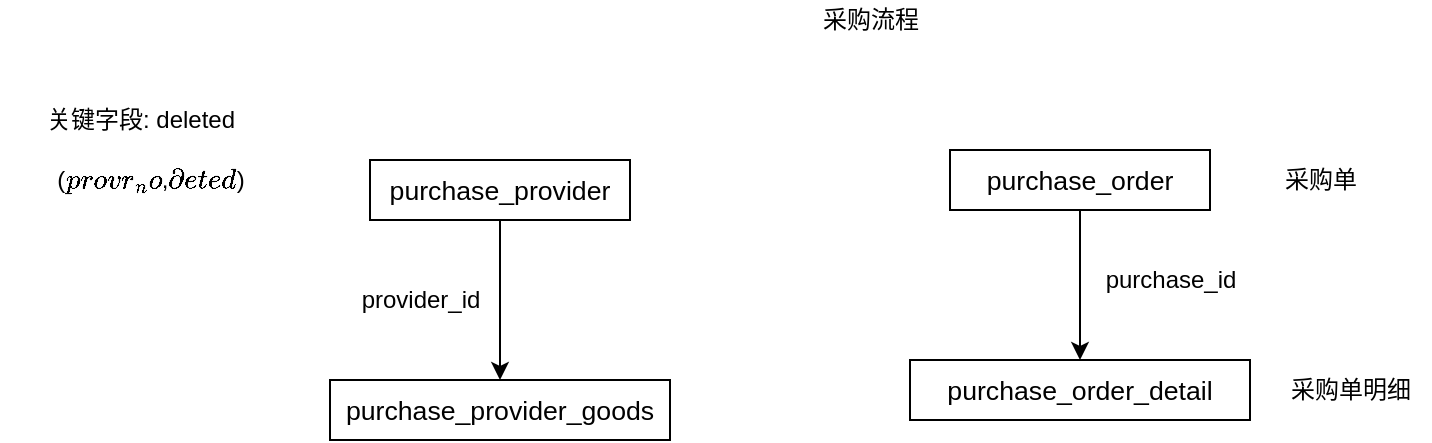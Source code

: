 <mxfile version="14.4.3" type="device"><diagram id="rV-Lcu6DsxfcqVpjpTsu" name="第 1 页"><mxGraphModel dx="2249" dy="822" grid="1" gridSize="10" guides="1" tooltips="1" connect="1" arrows="1" fold="1" page="1" pageScale="1" pageWidth="827" pageHeight="1169" math="0" shadow="0"><root><mxCell id="0"/><mxCell id="1" parent="0"/><mxCell id="7wbEzYYzgUQ37LkyFlKz-2" value="采购流程" style="text;html=1;align=center;verticalAlign=middle;resizable=0;points=[];autosize=1;" parent="1" vertex="1"><mxGeometry x="370" y="30" width="60" height="20" as="geometry"/></mxCell><mxCell id="7wbEzYYzgUQ37LkyFlKz-5" style="edgeStyle=orthogonalEdgeStyle;rounded=0;orthogonalLoop=1;jettySize=auto;html=1;exitX=0.5;exitY=1;exitDx=0;exitDy=0;entryX=0.5;entryY=0;entryDx=0;entryDy=0;" parent="1" source="7wbEzYYzgUQ37LkyFlKz-3" target="7wbEzYYzgUQ37LkyFlKz-4" edge="1"><mxGeometry relative="1" as="geometry"/></mxCell><mxCell id="7wbEzYYzgUQ37LkyFlKz-3" value="&lt;span style=&quot;font-family: &amp;#34;arial&amp;#34; ; font-size: 13.333px ; text-align: left ; background-color: rgb(255 , 255 , 255)&quot;&gt;purchase_provider   &lt;/span&gt;" style="whiteSpace=wrap;html=1;" parent="1" vertex="1"><mxGeometry x="150" y="110" width="130" height="30" as="geometry"/></mxCell><mxCell id="7wbEzYYzgUQ37LkyFlKz-4" value="&lt;span style=&quot;font-family: &amp;#34;arial&amp;#34; ; font-size: 13.333px ; text-align: left ; background-color: rgb(255 , 255 , 255)&quot;&gt;purchase_provider_goods&lt;/span&gt;" style="whiteSpace=wrap;html=1;" parent="1" vertex="1"><mxGeometry x="130" y="220" width="170" height="30" as="geometry"/></mxCell><mxCell id="7wbEzYYzgUQ37LkyFlKz-6" value="provider_id" style="text;html=1;align=center;verticalAlign=middle;resizable=0;points=[];autosize=1;" parent="1" vertex="1"><mxGeometry x="140" y="170" width="70" height="20" as="geometry"/></mxCell><mxCell id="7wbEzYYzgUQ37LkyFlKz-7" value="(`provider_no`,`deleted`)" style="text;html=1;align=center;verticalAlign=middle;resizable=0;points=[];autosize=1;" parent="1" vertex="1"><mxGeometry x="-35" y="110" width="150" height="20" as="geometry"/></mxCell><mxCell id="7wbEzYYzgUQ37LkyFlKz-8" value="关键字段: deleted" style="text;html=1;align=center;verticalAlign=middle;resizable=0;points=[];autosize=1;" parent="1" vertex="1"><mxGeometry x="-20" y="80" width="110" height="20" as="geometry"/></mxCell><mxCell id="7wbEzYYzgUQ37LkyFlKz-13" style="edgeStyle=orthogonalEdgeStyle;rounded=0;orthogonalLoop=1;jettySize=auto;html=1;exitX=0.5;exitY=1;exitDx=0;exitDy=0;entryX=0.5;entryY=0;entryDx=0;entryDy=0;" parent="1" source="7wbEzYYzgUQ37LkyFlKz-9" target="7wbEzYYzgUQ37LkyFlKz-11" edge="1"><mxGeometry relative="1" as="geometry"/></mxCell><mxCell id="7wbEzYYzgUQ37LkyFlKz-9" value="&lt;span style=&quot;font-family: &amp;#34;arial&amp;#34; ; font-size: 13.333px ; text-align: left ; background-color: rgb(255 , 255 , 255)&quot;&gt;purchase_order&lt;/span&gt;" style="whiteSpace=wrap;html=1;" parent="1" vertex="1"><mxGeometry x="440" y="105" width="130" height="30" as="geometry"/></mxCell><mxCell id="7wbEzYYzgUQ37LkyFlKz-10" value="采购单" style="text;html=1;align=center;verticalAlign=middle;resizable=0;points=[];autosize=1;" parent="1" vertex="1"><mxGeometry x="600" y="110" width="50" height="20" as="geometry"/></mxCell><mxCell id="7wbEzYYzgUQ37LkyFlKz-11" value="&lt;span style=&quot;font-family: &amp;#34;arial&amp;#34; ; font-size: 13.333px ; text-align: left ; background-color: rgb(255 , 255 , 255)&quot;&gt;purchase_order_detail  &lt;/span&gt;" style="whiteSpace=wrap;html=1;" parent="1" vertex="1"><mxGeometry x="420" y="210" width="170" height="30" as="geometry"/></mxCell><mxCell id="7wbEzYYzgUQ37LkyFlKz-12" value="采购单明细" style="text;html=1;align=center;verticalAlign=middle;resizable=0;points=[];autosize=1;" parent="1" vertex="1"><mxGeometry x="600" y="215" width="80" height="20" as="geometry"/></mxCell><mxCell id="7wbEzYYzgUQ37LkyFlKz-15" value="purchase_id" style="text;html=1;align=center;verticalAlign=middle;resizable=0;points=[];autosize=1;" parent="1" vertex="1"><mxGeometry x="510" y="160" width="80" height="20" as="geometry"/></mxCell></root></mxGraphModel></diagram></mxfile>